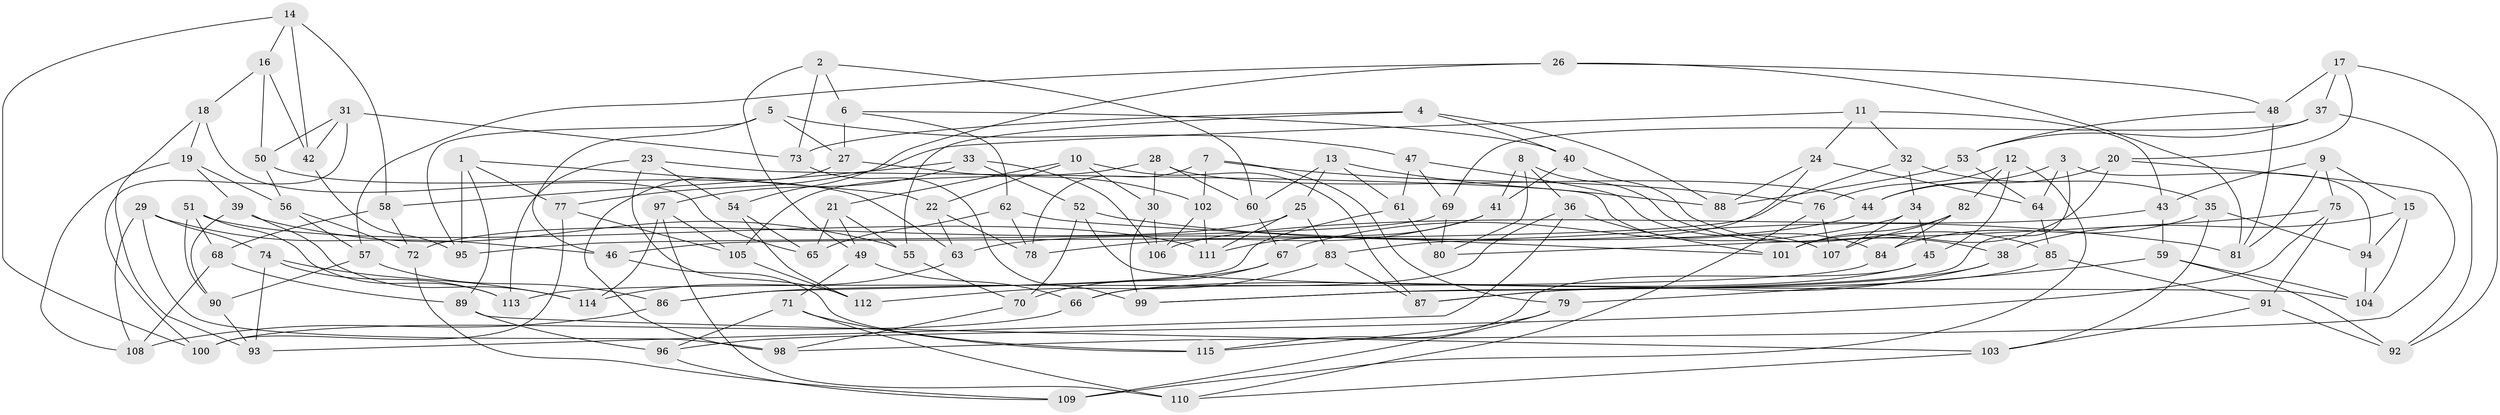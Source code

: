 // coarse degree distribution, {6: 0.4125, 4: 0.5375, 5: 0.025, 3: 0.025}
// Generated by graph-tools (version 1.1) at 2025/24/03/03/25 07:24:28]
// undirected, 115 vertices, 230 edges
graph export_dot {
graph [start="1"]
  node [color=gray90,style=filled];
  1;
  2;
  3;
  4;
  5;
  6;
  7;
  8;
  9;
  10;
  11;
  12;
  13;
  14;
  15;
  16;
  17;
  18;
  19;
  20;
  21;
  22;
  23;
  24;
  25;
  26;
  27;
  28;
  29;
  30;
  31;
  32;
  33;
  34;
  35;
  36;
  37;
  38;
  39;
  40;
  41;
  42;
  43;
  44;
  45;
  46;
  47;
  48;
  49;
  50;
  51;
  52;
  53;
  54;
  55;
  56;
  57;
  58;
  59;
  60;
  61;
  62;
  63;
  64;
  65;
  66;
  67;
  68;
  69;
  70;
  71;
  72;
  73;
  74;
  75;
  76;
  77;
  78;
  79;
  80;
  81;
  82;
  83;
  84;
  85;
  86;
  87;
  88;
  89;
  90;
  91;
  92;
  93;
  94;
  95;
  96;
  97;
  98;
  99;
  100;
  101;
  102;
  103;
  104;
  105;
  106;
  107;
  108;
  109;
  110;
  111;
  112;
  113;
  114;
  115;
  1 -- 77;
  1 -- 22;
  1 -- 89;
  1 -- 95;
  2 -- 73;
  2 -- 6;
  2 -- 49;
  2 -- 60;
  3 -- 99;
  3 -- 94;
  3 -- 64;
  3 -- 44;
  4 -- 88;
  4 -- 73;
  4 -- 40;
  4 -- 55;
  5 -- 46;
  5 -- 27;
  5 -- 95;
  5 -- 47;
  6 -- 62;
  6 -- 27;
  6 -- 40;
  7 -- 76;
  7 -- 78;
  7 -- 79;
  7 -- 102;
  8 -- 80;
  8 -- 41;
  8 -- 38;
  8 -- 36;
  9 -- 75;
  9 -- 15;
  9 -- 81;
  9 -- 43;
  10 -- 30;
  10 -- 21;
  10 -- 22;
  10 -- 87;
  11 -- 32;
  11 -- 24;
  11 -- 77;
  11 -- 43;
  12 -- 45;
  12 -- 76;
  12 -- 82;
  12 -- 109;
  13 -- 88;
  13 -- 25;
  13 -- 61;
  13 -- 60;
  14 -- 16;
  14 -- 42;
  14 -- 100;
  14 -- 58;
  15 -- 104;
  15 -- 94;
  15 -- 38;
  16 -- 42;
  16 -- 50;
  16 -- 18;
  17 -- 20;
  17 -- 48;
  17 -- 92;
  17 -- 37;
  18 -- 65;
  18 -- 19;
  18 -- 93;
  19 -- 108;
  19 -- 39;
  19 -- 56;
  20 -- 98;
  20 -- 101;
  20 -- 44;
  21 -- 65;
  21 -- 49;
  21 -- 55;
  22 -- 63;
  22 -- 78;
  23 -- 112;
  23 -- 113;
  23 -- 54;
  23 -- 107;
  24 -- 64;
  24 -- 83;
  24 -- 88;
  25 -- 72;
  25 -- 83;
  25 -- 111;
  26 -- 57;
  26 -- 48;
  26 -- 81;
  26 -- 54;
  27 -- 102;
  27 -- 98;
  28 -- 30;
  28 -- 105;
  28 -- 44;
  28 -- 60;
  29 -- 98;
  29 -- 74;
  29 -- 108;
  29 -- 46;
  30 -- 106;
  30 -- 99;
  31 -- 50;
  31 -- 73;
  31 -- 42;
  31 -- 100;
  32 -- 46;
  32 -- 34;
  32 -- 35;
  33 -- 58;
  33 -- 106;
  33 -- 52;
  33 -- 97;
  34 -- 45;
  34 -- 107;
  34 -- 67;
  35 -- 94;
  35 -- 84;
  35 -- 103;
  36 -- 66;
  36 -- 93;
  36 -- 101;
  37 -- 53;
  37 -- 92;
  37 -- 69;
  38 -- 87;
  38 -- 99;
  39 -- 90;
  39 -- 55;
  39 -- 114;
  40 -- 85;
  40 -- 41;
  41 -- 78;
  41 -- 111;
  42 -- 95;
  43 -- 106;
  43 -- 59;
  44 -- 63;
  45 -- 115;
  45 -- 66;
  46 -- 115;
  47 -- 61;
  47 -- 84;
  47 -- 69;
  48 -- 81;
  48 -- 53;
  49 -- 71;
  49 -- 66;
  50 -- 63;
  50 -- 56;
  51 -- 111;
  51 -- 68;
  51 -- 113;
  51 -- 90;
  52 -- 104;
  52 -- 70;
  52 -- 81;
  53 -- 64;
  53 -- 88;
  54 -- 65;
  54 -- 112;
  55 -- 70;
  56 -- 72;
  56 -- 57;
  57 -- 86;
  57 -- 90;
  58 -- 68;
  58 -- 72;
  59 -- 104;
  59 -- 79;
  59 -- 92;
  60 -- 67;
  61 -- 86;
  61 -- 80;
  62 -- 101;
  62 -- 78;
  62 -- 65;
  63 -- 114;
  64 -- 85;
  66 -- 100;
  67 -- 70;
  67 -- 86;
  68 -- 108;
  68 -- 89;
  69 -- 80;
  69 -- 95;
  70 -- 98;
  71 -- 110;
  71 -- 96;
  71 -- 115;
  72 -- 109;
  73 -- 99;
  74 -- 114;
  74 -- 113;
  74 -- 93;
  75 -- 96;
  75 -- 80;
  75 -- 91;
  76 -- 107;
  76 -- 110;
  77 -- 105;
  77 -- 100;
  79 -- 115;
  79 -- 109;
  82 -- 84;
  82 -- 107;
  82 -- 101;
  83 -- 87;
  83 -- 112;
  84 -- 113;
  85 -- 91;
  85 -- 87;
  86 -- 108;
  89 -- 103;
  89 -- 96;
  90 -- 93;
  91 -- 103;
  91 -- 92;
  94 -- 104;
  96 -- 109;
  97 -- 114;
  97 -- 105;
  97 -- 110;
  102 -- 106;
  102 -- 111;
  103 -- 110;
  105 -- 112;
}
